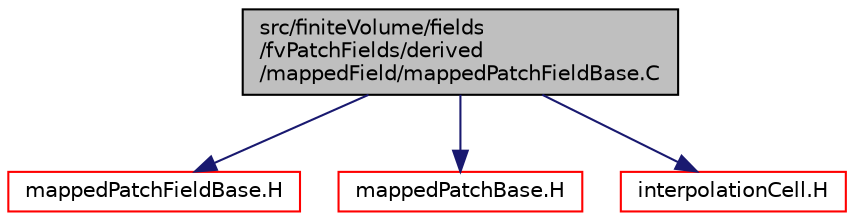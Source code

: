 digraph "src/finiteVolume/fields/fvPatchFields/derived/mappedField/mappedPatchFieldBase.C"
{
  bgcolor="transparent";
  edge [fontname="Helvetica",fontsize="10",labelfontname="Helvetica",labelfontsize="10"];
  node [fontname="Helvetica",fontsize="10",shape=record];
  Node1 [label="src/finiteVolume/fields\l/fvPatchFields/derived\l/mappedField/mappedPatchFieldBase.C",height=0.2,width=0.4,color="black", fillcolor="grey75", style="filled", fontcolor="black"];
  Node1 -> Node2 [color="midnightblue",fontsize="10",style="solid",fontname="Helvetica"];
  Node2 [label="mappedPatchFieldBase.H",height=0.2,width=0.4,color="red",URL="$a05545.html"];
  Node1 -> Node3 [color="midnightblue",fontsize="10",style="solid",fontname="Helvetica"];
  Node3 [label="mappedPatchBase.H",height=0.2,width=0.4,color="red",URL="$a07459.html"];
  Node1 -> Node4 [color="midnightblue",fontsize="10",style="solid",fontname="Helvetica"];
  Node4 [label="interpolationCell.H",height=0.2,width=0.4,color="red",URL="$a06137.html"];
}
